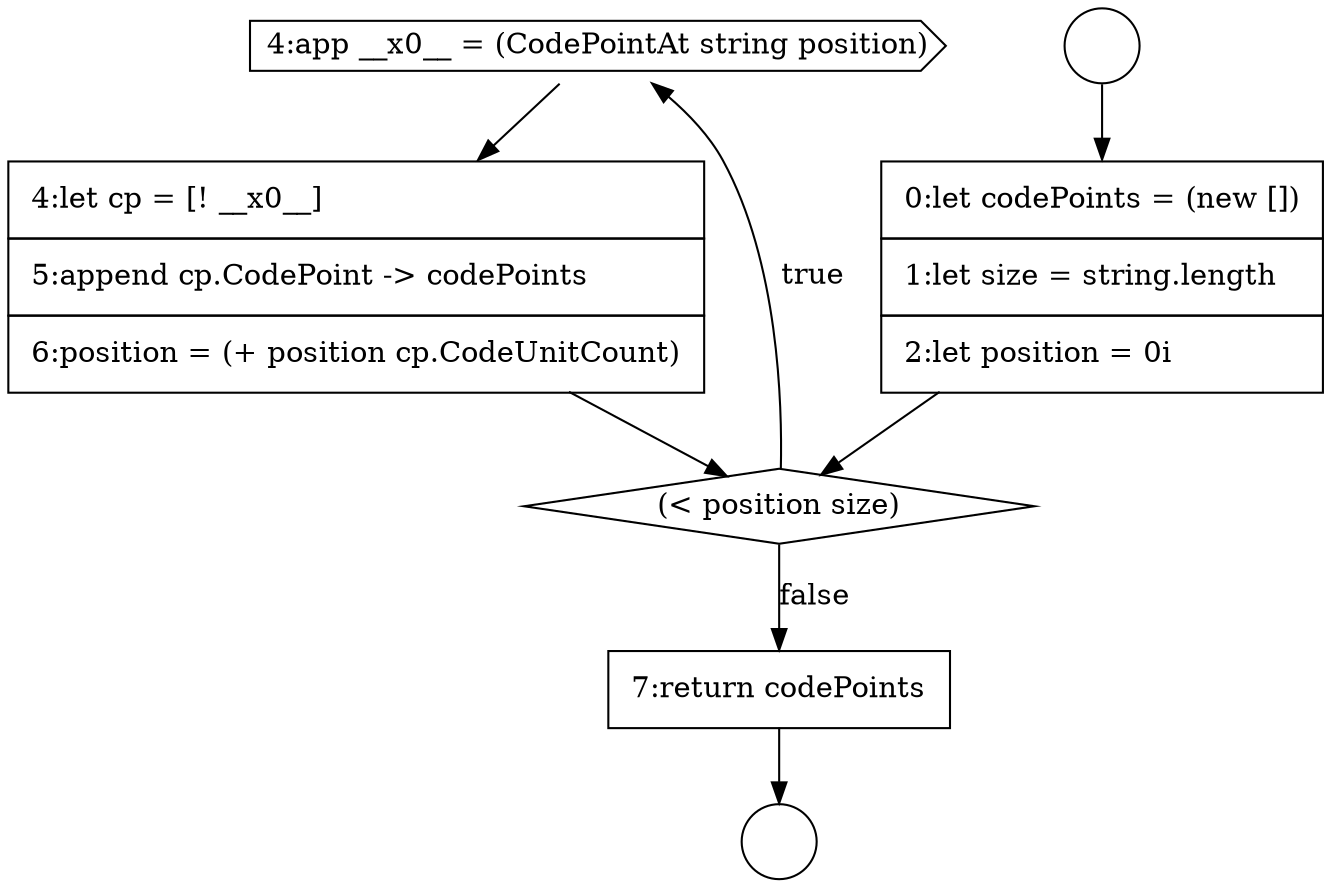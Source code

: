 digraph {
  node3588 [shape=cds, label=<<font color="black">4:app __x0__ = (CodePointAt string position)</font>> color="black" fillcolor="white" style=filled]
  node3587 [shape=diamond, label=<<font color="black">(&lt; position size)</font>> color="black" fillcolor="white" style=filled]
  node3590 [shape=none, margin=0, label=<<font color="black">
    <table border="0" cellborder="1" cellspacing="0" cellpadding="10">
      <tr><td align="left">7:return codePoints</td></tr>
    </table>
  </font>> color="black" fillcolor="white" style=filled]
  node3586 [shape=none, margin=0, label=<<font color="black">
    <table border="0" cellborder="1" cellspacing="0" cellpadding="10">
      <tr><td align="left">0:let codePoints = (new [])</td></tr>
      <tr><td align="left">1:let size = string.length</td></tr>
      <tr><td align="left">2:let position = 0i</td></tr>
    </table>
  </font>> color="black" fillcolor="white" style=filled]
  node3585 [shape=circle label=" " color="black" fillcolor="white" style=filled]
  node3584 [shape=circle label=" " color="black" fillcolor="white" style=filled]
  node3589 [shape=none, margin=0, label=<<font color="black">
    <table border="0" cellborder="1" cellspacing="0" cellpadding="10">
      <tr><td align="left">4:let cp = [! __x0__]</td></tr>
      <tr><td align="left">5:append cp.CodePoint -&gt; codePoints</td></tr>
      <tr><td align="left">6:position = (+ position cp.CodeUnitCount)</td></tr>
    </table>
  </font>> color="black" fillcolor="white" style=filled]
  node3586 -> node3587 [ color="black"]
  node3590 -> node3585 [ color="black"]
  node3587 -> node3588 [label=<<font color="black">true</font>> color="black"]
  node3587 -> node3590 [label=<<font color="black">false</font>> color="black"]
  node3584 -> node3586 [ color="black"]
  node3588 -> node3589 [ color="black"]
  node3589 -> node3587 [ color="black"]
}
